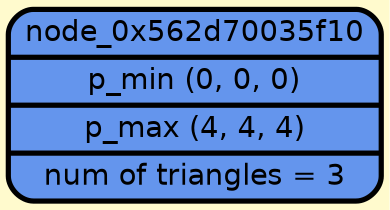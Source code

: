 digraph G {
    rankdir=TB;
    node [style=filled, fontname="Helvetica", fontcolor=darkblue, fillcolor=peachpuff, color="#252A34", penwidth=2.5];
    bgcolor="lemonchiffon";

    node_0x562d70035f10 [shape=Mrecord; style=filled; fillcolor=cornflowerblue; color="#000000"; fontcolor="#000000"; label="{ node_0x562d70035f10 | p_min (0, 0, 0) | p_max (4, 4, 4) | num of triangles = 3}"];

}
